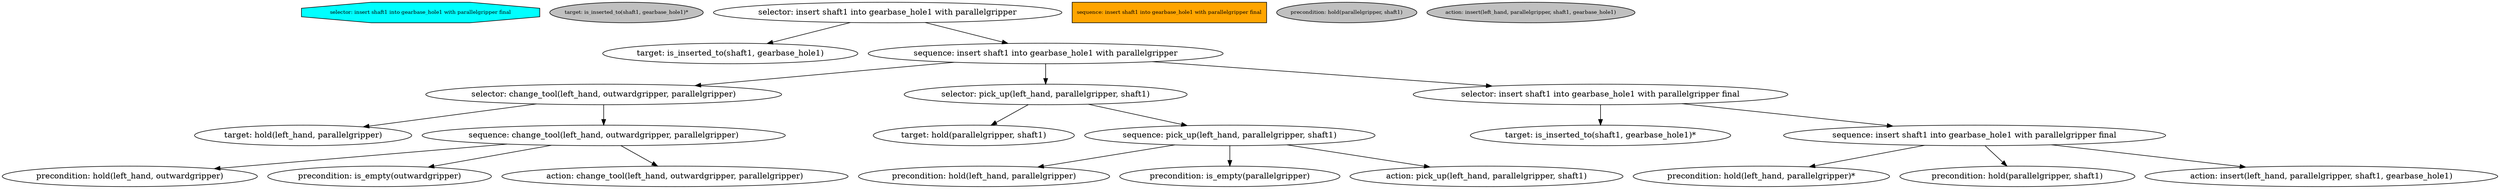 digraph pastafarianism {
ordering=out;
graph [fontname="times-roman"];
node [fontname="times-roman"];
edge [fontname="times-roman"];
selector [fillcolor=cyan, fontcolor=black, fontsize=9, label="selector: insert shaft1 into gearbase_hole1 with parallelgripper", shape=octagon, style=filled];
target [fillcolor=gray, fontcolor=black, fontsize=9, label="target: is_inserted_to(shaft1, gearbase_hole1)", shape=ellipse, style=filled];
"selector: insert shaft1 into gearbase_hole1 with parallelgripper" -> "target: is_inserted_to(shaft1, gearbase_hole1)";
sequence [fillcolor=orange, fontcolor=black, fontsize=9, label="sequence: insert shaft1 into gearbase_hole1 with parallelgripper", shape=box, style=filled];
"selector: insert shaft1 into gearbase_hole1 with parallelgripper" -> "sequence: insert shaft1 into gearbase_hole1 with parallelgripper";
selector [fillcolor=cyan, fontcolor=black, fontsize=9, label="selector: change_tool(left_hand, outwardgripper, parallelgripper)", shape=octagon, style=filled];
"sequence: insert shaft1 into gearbase_hole1 with parallelgripper" -> "selector: change_tool(left_hand, outwardgripper, parallelgripper)";
target [fillcolor=gray, fontcolor=black, fontsize=9, label="target: hold(left_hand, parallelgripper)", shape=ellipse, style=filled];
"selector: change_tool(left_hand, outwardgripper, parallelgripper)" -> "target: hold(left_hand, parallelgripper)";
sequence [fillcolor=orange, fontcolor=black, fontsize=9, label="sequence: change_tool(left_hand, outwardgripper, parallelgripper)", shape=box, style=filled];
"selector: change_tool(left_hand, outwardgripper, parallelgripper)" -> "sequence: change_tool(left_hand, outwardgripper, parallelgripper)";
precondition [fillcolor=gray, fontcolor=black, fontsize=9, label="precondition: hold(left_hand, outwardgripper)", shape=ellipse, style=filled];
"sequence: change_tool(left_hand, outwardgripper, parallelgripper)" -> "precondition: hold(left_hand, outwardgripper)";
precondition [fillcolor=gray, fontcolor=black, fontsize=9, label="precondition: is_empty(outwardgripper)", shape=ellipse, style=filled];
"sequence: change_tool(left_hand, outwardgripper, parallelgripper)" -> "precondition: is_empty(outwardgripper)";
action [fillcolor=gray, fontcolor=black, fontsize=9, label="action: change_tool(left_hand, outwardgripper, parallelgripper)", shape=ellipse, style=filled];
"sequence: change_tool(left_hand, outwardgripper, parallelgripper)" -> "action: change_tool(left_hand, outwardgripper, parallelgripper)";
selector [fillcolor=cyan, fontcolor=black, fontsize=9, label="selector: pick_up(left_hand, parallelgripper, shaft1)", shape=octagon, style=filled];
"sequence: insert shaft1 into gearbase_hole1 with parallelgripper" -> "selector: pick_up(left_hand, parallelgripper, shaft1)";
target [fillcolor=gray, fontcolor=black, fontsize=9, label="target: hold(parallelgripper, shaft1)", shape=ellipse, style=filled];
"selector: pick_up(left_hand, parallelgripper, shaft1)" -> "target: hold(parallelgripper, shaft1)";
sequence [fillcolor=orange, fontcolor=black, fontsize=9, label="sequence: pick_up(left_hand, parallelgripper, shaft1)", shape=box, style=filled];
"selector: pick_up(left_hand, parallelgripper, shaft1)" -> "sequence: pick_up(left_hand, parallelgripper, shaft1)";
precondition [fillcolor=gray, fontcolor=black, fontsize=9, label="precondition: hold(left_hand, parallelgripper)", shape=ellipse, style=filled];
"sequence: pick_up(left_hand, parallelgripper, shaft1)" -> "precondition: hold(left_hand, parallelgripper)";
precondition [fillcolor=gray, fontcolor=black, fontsize=9, label="precondition: is_empty(parallelgripper)", shape=ellipse, style=filled];
"sequence: pick_up(left_hand, parallelgripper, shaft1)" -> "precondition: is_empty(parallelgripper)";
action [fillcolor=gray, fontcolor=black, fontsize=9, label="action: pick_up(left_hand, parallelgripper, shaft1)", shape=ellipse, style=filled];
"sequence: pick_up(left_hand, parallelgripper, shaft1)" -> "action: pick_up(left_hand, parallelgripper, shaft1)";
selector [fillcolor=cyan, fontcolor=black, fontsize=9, label="selector: insert shaft1 into gearbase_hole1 with parallelgripper final", shape=octagon, style=filled];
"sequence: insert shaft1 into gearbase_hole1 with parallelgripper" -> "selector: insert shaft1 into gearbase_hole1 with parallelgripper final";
target [fillcolor=gray, fontcolor=black, fontsize=9, label="target: is_inserted_to(shaft1, gearbase_hole1)*", shape=ellipse, style=filled];
"selector: insert shaft1 into gearbase_hole1 with parallelgripper final" -> "target: is_inserted_to(shaft1, gearbase_hole1)*";
sequence [fillcolor=orange, fontcolor=black, fontsize=9, label="sequence: insert shaft1 into gearbase_hole1 with parallelgripper final", shape=box, style=filled];
"selector: insert shaft1 into gearbase_hole1 with parallelgripper final" -> "sequence: insert shaft1 into gearbase_hole1 with parallelgripper final";
precondition [fillcolor=gray, fontcolor=black, fontsize=9, label="precondition: hold(left_hand, parallelgripper)*", shape=ellipse, style=filled];
"sequence: insert shaft1 into gearbase_hole1 with parallelgripper final" -> "precondition: hold(left_hand, parallelgripper)*";
precondition [fillcolor=gray, fontcolor=black, fontsize=9, label="precondition: hold(parallelgripper, shaft1)", shape=ellipse, style=filled];
"sequence: insert shaft1 into gearbase_hole1 with parallelgripper final" -> "precondition: hold(parallelgripper, shaft1)";
action [fillcolor=gray, fontcolor=black, fontsize=9, label="action: insert(left_hand, parallelgripper, shaft1, gearbase_hole1)", shape=ellipse, style=filled];
"sequence: insert shaft1 into gearbase_hole1 with parallelgripper final" -> "action: insert(left_hand, parallelgripper, shaft1, gearbase_hole1)";
}
